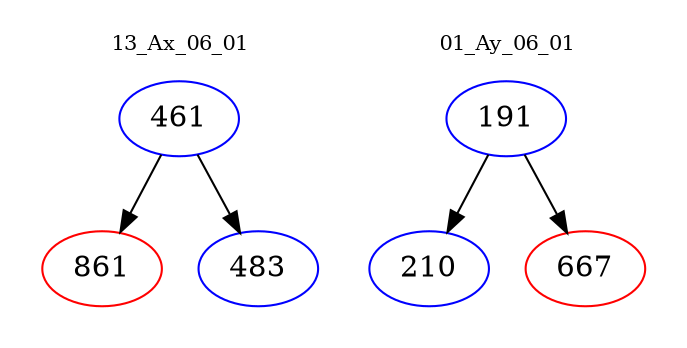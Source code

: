 digraph{
subgraph cluster_0 {
color = white
label = "13_Ax_06_01";
fontsize=10;
T0_461 [label="461", color="blue"]
T0_461 -> T0_861 [color="black"]
T0_861 [label="861", color="red"]
T0_461 -> T0_483 [color="black"]
T0_483 [label="483", color="blue"]
}
subgraph cluster_1 {
color = white
label = "01_Ay_06_01";
fontsize=10;
T1_191 [label="191", color="blue"]
T1_191 -> T1_210 [color="black"]
T1_210 [label="210", color="blue"]
T1_191 -> T1_667 [color="black"]
T1_667 [label="667", color="red"]
}
}
